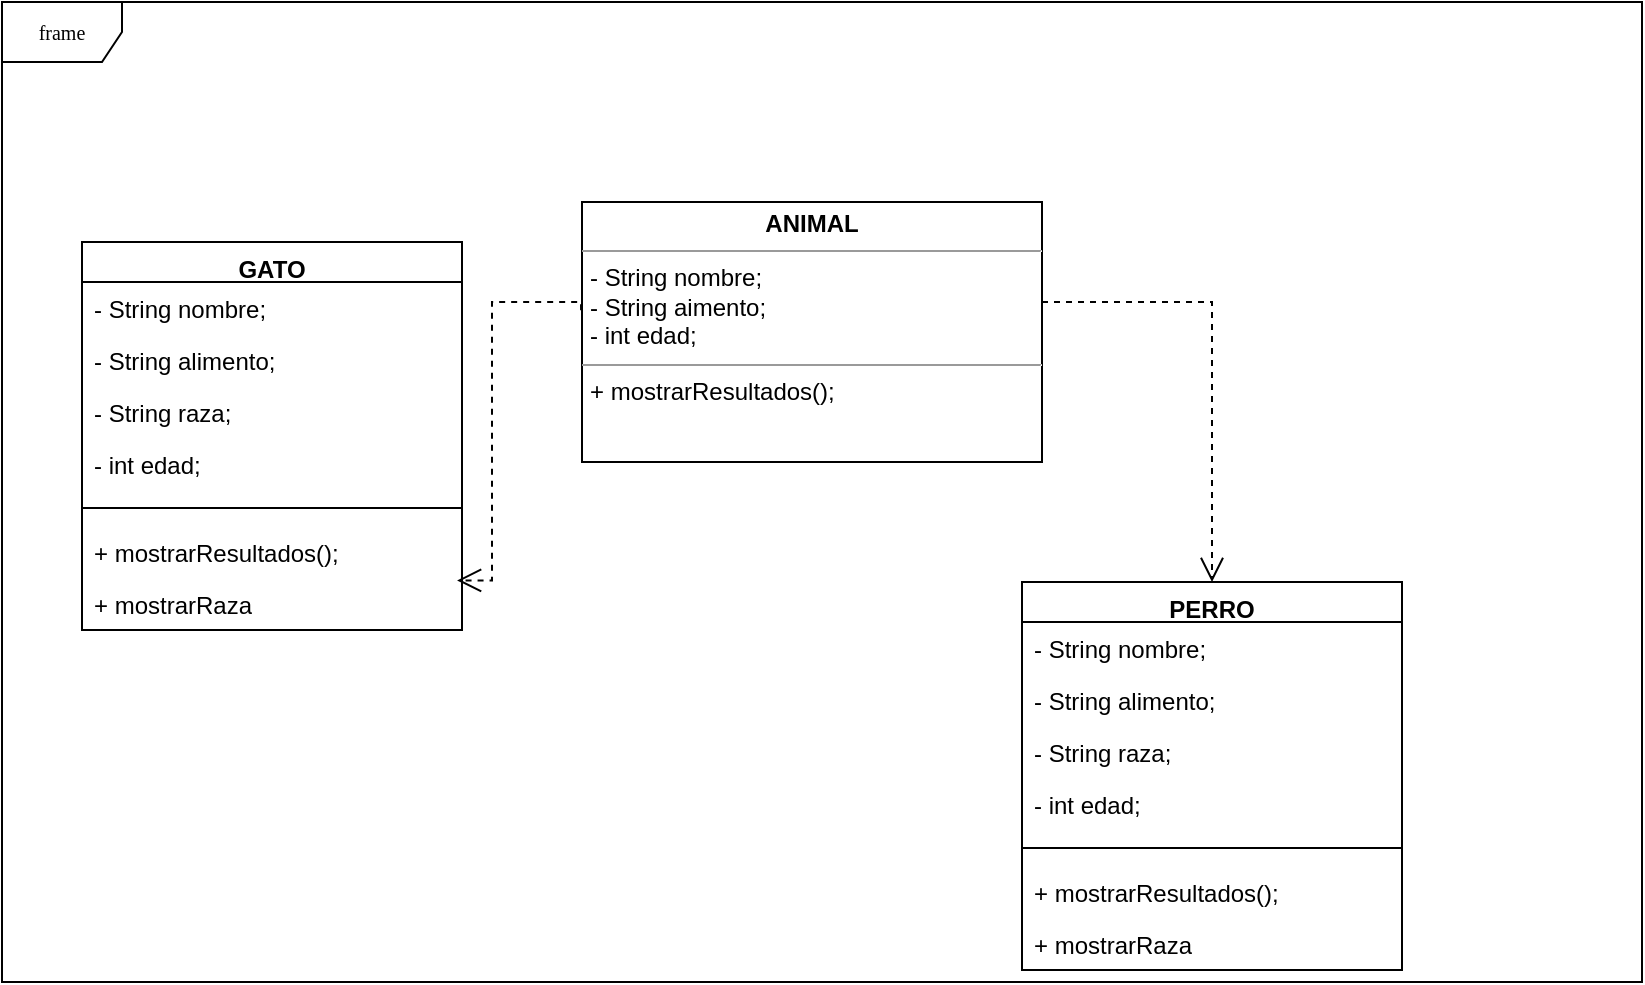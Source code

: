 <mxfile version="24.3.1" type="device">
  <diagram name="Page-1" id="c4acf3e9-155e-7222-9cf6-157b1a14988f">
    <mxGraphModel dx="1032" dy="418" grid="1" gridSize="10" guides="1" tooltips="1" connect="1" arrows="1" fold="1" page="1" pageScale="1" pageWidth="850" pageHeight="1100" background="none" math="0" shadow="0">
      <root>
        <mxCell id="0" />
        <mxCell id="1" parent="0" />
        <mxCell id="17acba5748e5396b-1" value="frame" style="shape=umlFrame;whiteSpace=wrap;html=1;rounded=0;shadow=0;comic=0;labelBackgroundColor=none;strokeWidth=1;fontFamily=Verdana;fontSize=10;align=center;" parent="1" vertex="1">
          <mxGeometry y="320" width="820" height="490" as="geometry" />
        </mxCell>
        <mxCell id="5d2195bd80daf111-40" style="edgeStyle=orthogonalEdgeStyle;rounded=0;html=1;dashed=1;labelBackgroundColor=none;startFill=0;endArrow=open;endFill=0;endSize=10;fontFamily=Verdana;fontSize=10;" parent="1" edge="1">
          <mxGeometry relative="1" as="geometry">
            <Array as="points" />
            <mxPoint x="730" y="838" as="targetPoint" />
          </mxGeometry>
        </mxCell>
        <mxCell id="5d2195bd80daf111-39" style="edgeStyle=orthogonalEdgeStyle;rounded=0;html=1;dashed=1;labelBackgroundColor=none;startFill=0;endArrow=open;endFill=0;endSize=10;fontFamily=Verdana;fontSize=10;" parent="1" edge="1">
          <mxGeometry relative="1" as="geometry">
            <mxPoint x="730" y="948" as="sourcePoint" />
          </mxGeometry>
        </mxCell>
        <mxCell id="5d2195bd80daf111-41" style="edgeStyle=orthogonalEdgeStyle;rounded=0;html=1;dashed=1;labelBackgroundColor=none;startFill=0;endArrow=open;endFill=0;endSize=10;fontFamily=Verdana;fontSize=10;" parent="1" edge="1">
          <mxGeometry relative="1" as="geometry">
            <Array as="points" />
            <mxPoint x="730" y="628" as="targetPoint" />
          </mxGeometry>
        </mxCell>
        <mxCell id="5d2195bd80daf111-35" style="edgeStyle=orthogonalEdgeStyle;rounded=0;html=1;dashed=1;labelBackgroundColor=none;startFill=0;endArrow=open;endFill=0;endSize=10;fontFamily=Verdana;fontSize=10;entryX=0.5;entryY=0;entryDx=0;entryDy=0;" parent="1" edge="1">
          <mxGeometry relative="1" as="geometry">
            <Array as="points">
              <mxPoint x="605" y="470" />
            </Array>
            <mxPoint x="520" y="470" as="sourcePoint" />
            <mxPoint x="605" y="610" as="targetPoint" />
          </mxGeometry>
        </mxCell>
        <mxCell id="5d2195bd80daf111-9" value="&lt;p style=&quot;margin:0px;margin-top:4px;text-align:center;&quot;&gt;&lt;b&gt;ANIMAL&lt;/b&gt;&lt;/p&gt;&lt;hr size=&quot;1&quot;&gt;&lt;p style=&quot;margin:0px;margin-left:4px;&quot;&gt;- String nombre;&lt;/p&gt;&lt;p style=&quot;margin:0px;margin-left:4px;&quot;&gt;- String aimento;&lt;/p&gt;&lt;p style=&quot;margin:0px;margin-left:4px;&quot;&gt;- int edad;&lt;/p&gt;&lt;hr size=&quot;1&quot;&gt;&lt;p style=&quot;margin:0px;margin-left:4px;&quot;&gt;+ mostrarResultados();&lt;/p&gt;" style="verticalAlign=top;align=left;overflow=fill;fontSize=12;fontFamily=Helvetica;html=1;rounded=0;shadow=0;comic=0;labelBackgroundColor=none;strokeWidth=1" parent="1" vertex="1">
          <mxGeometry x="290" y="420" width="230" height="130" as="geometry" />
        </mxCell>
        <mxCell id="5d2195bd80daf111-26" style="edgeStyle=orthogonalEdgeStyle;rounded=0;html=1;dashed=1;labelBackgroundColor=none;startFill=0;endArrow=open;endFill=0;endSize=10;fontFamily=Verdana;fontSize=10;" parent="1" edge="1">
          <mxGeometry relative="1" as="geometry">
            <Array as="points" />
            <mxPoint x="640" y="300" as="sourcePoint" />
          </mxGeometry>
        </mxCell>
        <mxCell id="5d2195bd80daf111-21" style="edgeStyle=orthogonalEdgeStyle;rounded=0;html=1;labelBackgroundColor=none;startFill=0;endArrow=open;endFill=0;endSize=10;fontFamily=Verdana;fontSize=10;dashed=1;" parent="1" edge="1">
          <mxGeometry relative="1" as="geometry">
            <mxPoint x="250" y="157" as="sourcePoint" />
          </mxGeometry>
        </mxCell>
        <mxCell id="5d2195bd80daf111-22" style="edgeStyle=orthogonalEdgeStyle;rounded=0;html=1;exitX=1;exitY=0.75;dashed=1;labelBackgroundColor=none;startFill=0;endArrow=open;endFill=0;endSize=10;fontFamily=Verdana;fontSize=10;" parent="1" edge="1">
          <mxGeometry relative="1" as="geometry">
            <Array as="points">
              <mxPoint x="530" y="192" />
              <mxPoint x="530" y="142" />
            </Array>
            <mxPoint x="250" y="192" as="sourcePoint" />
          </mxGeometry>
        </mxCell>
        <mxCell id="5d2195bd80daf111-23" style="edgeStyle=orthogonalEdgeStyle;rounded=0;html=1;dashed=1;labelBackgroundColor=none;startFill=0;endArrow=open;endFill=0;endSize=10;fontFamily=Verdana;fontSize=10;" parent="1" edge="1">
          <mxGeometry relative="1" as="geometry">
            <Array as="points">
              <mxPoint x="320" y="290" />
              <mxPoint x="320" y="120" />
            </Array>
            <mxPoint x="250" y="290" as="sourcePoint" />
          </mxGeometry>
        </mxCell>
        <mxCell id="5d2195bd80daf111-24" style="edgeStyle=orthogonalEdgeStyle;rounded=0;html=1;dashed=1;labelBackgroundColor=none;startFill=0;endArrow=open;endFill=0;endSize=10;fontFamily=Verdana;fontSize=10;" parent="1" edge="1">
          <mxGeometry relative="1" as="geometry">
            <Array as="points">
              <mxPoint x="350" y="310" />
              <mxPoint x="350" y="210" />
              <mxPoint x="550" y="210" />
              <mxPoint x="550" y="160" />
            </Array>
            <mxPoint x="250" y="310" as="sourcePoint" />
          </mxGeometry>
        </mxCell>
        <mxCell id="5d2195bd80daf111-25" style="edgeStyle=orthogonalEdgeStyle;rounded=0;html=1;dashed=1;labelBackgroundColor=none;startFill=0;endArrow=open;endFill=0;endSize=10;fontFamily=Verdana;fontSize=10;" parent="1" edge="1">
          <mxGeometry relative="1" as="geometry">
            <Array as="points">
              <mxPoint x="370" y="340" />
              <mxPoint x="370" y="300" />
            </Array>
            <mxPoint x="250" y="340" as="sourcePoint" />
          </mxGeometry>
        </mxCell>
        <mxCell id="5d2195bd80daf111-30" style="edgeStyle=orthogonalEdgeStyle;rounded=0;html=1;dashed=1;labelBackgroundColor=none;startFill=0;endArrow=open;endFill=0;endSize=10;fontFamily=Verdana;fontSize=10;" parent="1" edge="1">
          <mxGeometry relative="1" as="geometry">
            <Array as="points">
              <mxPoint x="300" y="580" />
              <mxPoint x="300" y="642" />
            </Array>
            <mxPoint x="250" y="580" as="sourcePoint" />
          </mxGeometry>
        </mxCell>
        <mxCell id="5d2195bd80daf111-32" style="edgeStyle=orthogonalEdgeStyle;rounded=0;html=1;dashed=1;labelBackgroundColor=none;startFill=0;endArrow=open;endFill=0;endSize=10;fontFamily=Verdana;fontSize=10;" parent="1" edge="1">
          <mxGeometry relative="1" as="geometry">
            <Array as="points">
              <mxPoint x="170" y="780" />
            </Array>
            <mxPoint x="190" y="780" as="targetPoint" />
          </mxGeometry>
        </mxCell>
        <mxCell id="DcEerxaQ6nuBDRZrCJeR-3" style="edgeStyle=orthogonalEdgeStyle;rounded=0;html=1;dashed=1;labelBackgroundColor=none;startFill=0;endArrow=open;endFill=0;endSize=10;fontFamily=Verdana;fontSize=10;exitX=-0.002;exitY=0.416;exitDx=0;exitDy=0;exitPerimeter=0;entryX=0.987;entryY=0.046;entryDx=0;entryDy=0;entryPerimeter=0;" parent="1" source="5d2195bd80daf111-9" edge="1" target="DcEerxaQ6nuBDRZrCJeR-12">
          <mxGeometry relative="1" as="geometry">
            <Array as="points">
              <mxPoint x="290" y="470" />
              <mxPoint x="245" y="470" />
              <mxPoint x="245" y="609" />
            </Array>
            <mxPoint x="220" y="470" as="sourcePoint" />
            <mxPoint x="245.0" y="610" as="targetPoint" />
          </mxGeometry>
        </mxCell>
        <mxCell id="DcEerxaQ6nuBDRZrCJeR-5" value="GATO" style="swimlane;fontStyle=1;align=center;verticalAlign=top;childLayout=stackLayout;horizontal=1;startSize=20;horizontalStack=0;resizeParent=1;resizeParentMax=0;resizeLast=0;collapsible=1;marginBottom=0;whiteSpace=wrap;html=1;" parent="1" vertex="1">
          <mxGeometry x="40" y="440" width="190" height="194" as="geometry" />
        </mxCell>
        <mxCell id="DcEerxaQ6nuBDRZrCJeR-6" value="- String nombre;&lt;div&gt;&lt;br&gt;&lt;/div&gt;" style="text;strokeColor=none;fillColor=none;align=left;verticalAlign=top;spacingLeft=4;spacingRight=4;overflow=hidden;rotatable=0;points=[[0,0.5],[1,0.5]];portConstraint=eastwest;whiteSpace=wrap;html=1;" parent="DcEerxaQ6nuBDRZrCJeR-5" vertex="1">
          <mxGeometry y="20" width="190" height="26" as="geometry" />
        </mxCell>
        <mxCell id="DcEerxaQ6nuBDRZrCJeR-9" value="&lt;font style=&quot;vertical-align: inherit;&quot;&gt;&lt;font style=&quot;vertical-align: inherit;&quot;&gt;&lt;font style=&quot;vertical-align: inherit;&quot;&gt;&lt;font style=&quot;vertical-align: inherit;&quot;&gt;- String alimento;&lt;/font&gt;&lt;/font&gt;&lt;/font&gt;&lt;/font&gt;&lt;div&gt;&lt;br&gt;&lt;/div&gt;" style="text;strokeColor=none;fillColor=none;align=left;verticalAlign=top;spacingLeft=4;spacingRight=4;overflow=hidden;rotatable=0;points=[[0,0.5],[1,0.5]];portConstraint=eastwest;whiteSpace=wrap;html=1;" parent="DcEerxaQ6nuBDRZrCJeR-5" vertex="1">
          <mxGeometry y="46" width="190" height="26" as="geometry" />
        </mxCell>
        <mxCell id="DcEerxaQ6nuBDRZrCJeR-8" value="&lt;font style=&quot;vertical-align: inherit;&quot;&gt;&lt;font style=&quot;vertical-align: inherit;&quot;&gt;- String raza;&lt;/font&gt;&lt;/font&gt;" style="text;strokeColor=none;fillColor=none;align=left;verticalAlign=top;spacingLeft=4;spacingRight=4;overflow=hidden;rotatable=0;points=[[0,0.5],[1,0.5]];portConstraint=eastwest;whiteSpace=wrap;html=1;" parent="DcEerxaQ6nuBDRZrCJeR-5" vertex="1">
          <mxGeometry y="72" width="190" height="26" as="geometry" />
        </mxCell>
        <mxCell id="DcEerxaQ6nuBDRZrCJeR-10" value="&lt;div&gt;- int edad;&lt;/div&gt;" style="text;strokeColor=none;fillColor=none;align=left;verticalAlign=top;spacingLeft=4;spacingRight=4;overflow=hidden;rotatable=0;points=[[0,0.5],[1,0.5]];portConstraint=eastwest;whiteSpace=wrap;html=1;" parent="DcEerxaQ6nuBDRZrCJeR-5" vertex="1">
          <mxGeometry y="98" width="190" height="26" as="geometry" />
        </mxCell>
        <mxCell id="DcEerxaQ6nuBDRZrCJeR-7" value="" style="line;strokeWidth=1;fillColor=none;align=left;verticalAlign=middle;spacingTop=-1;spacingLeft=3;spacingRight=3;rotatable=0;labelPosition=right;points=[];portConstraint=eastwest;strokeColor=inherit;" parent="DcEerxaQ6nuBDRZrCJeR-5" vertex="1">
          <mxGeometry y="124" width="190" height="18" as="geometry" />
        </mxCell>
        <mxCell id="DcEerxaQ6nuBDRZrCJeR-11" value="+ mostrarResultados();" style="text;strokeColor=none;fillColor=none;align=left;verticalAlign=top;spacingLeft=4;spacingRight=4;overflow=hidden;rotatable=0;points=[[0,0.5],[1,0.5]];portConstraint=eastwest;whiteSpace=wrap;html=1;" parent="DcEerxaQ6nuBDRZrCJeR-5" vertex="1">
          <mxGeometry y="142" width="190" height="26" as="geometry" />
        </mxCell>
        <mxCell id="DcEerxaQ6nuBDRZrCJeR-12" value="+ mostrarRaza" style="text;strokeColor=none;fillColor=none;align=left;verticalAlign=top;spacingLeft=4;spacingRight=4;overflow=hidden;rotatable=0;points=[[0,0.5],[1,0.5]];portConstraint=eastwest;whiteSpace=wrap;html=1;" parent="DcEerxaQ6nuBDRZrCJeR-5" vertex="1">
          <mxGeometry y="168" width="190" height="26" as="geometry" />
        </mxCell>
        <mxCell id="ycFy3uGaE2-rx5IJOdeB-4" value="PERRO" style="swimlane;fontStyle=1;align=center;verticalAlign=top;childLayout=stackLayout;horizontal=1;startSize=20;horizontalStack=0;resizeParent=1;resizeParentMax=0;resizeLast=0;collapsible=1;marginBottom=0;whiteSpace=wrap;html=1;" vertex="1" parent="1">
          <mxGeometry x="510" y="610" width="190" height="194" as="geometry" />
        </mxCell>
        <mxCell id="ycFy3uGaE2-rx5IJOdeB-5" value="- String nombre;&lt;div&gt;&lt;br&gt;&lt;/div&gt;" style="text;strokeColor=none;fillColor=none;align=left;verticalAlign=top;spacingLeft=4;spacingRight=4;overflow=hidden;rotatable=0;points=[[0,0.5],[1,0.5]];portConstraint=eastwest;whiteSpace=wrap;html=1;" vertex="1" parent="ycFy3uGaE2-rx5IJOdeB-4">
          <mxGeometry y="20" width="190" height="26" as="geometry" />
        </mxCell>
        <mxCell id="ycFy3uGaE2-rx5IJOdeB-6" value="&lt;font style=&quot;vertical-align: inherit;&quot;&gt;&lt;font style=&quot;vertical-align: inherit;&quot;&gt;&lt;font style=&quot;vertical-align: inherit;&quot;&gt;&lt;font style=&quot;vertical-align: inherit;&quot;&gt;- String alimento;&lt;/font&gt;&lt;/font&gt;&lt;/font&gt;&lt;/font&gt;&lt;div&gt;&lt;br&gt;&lt;/div&gt;" style="text;strokeColor=none;fillColor=none;align=left;verticalAlign=top;spacingLeft=4;spacingRight=4;overflow=hidden;rotatable=0;points=[[0,0.5],[1,0.5]];portConstraint=eastwest;whiteSpace=wrap;html=1;" vertex="1" parent="ycFy3uGaE2-rx5IJOdeB-4">
          <mxGeometry y="46" width="190" height="26" as="geometry" />
        </mxCell>
        <mxCell id="ycFy3uGaE2-rx5IJOdeB-7" value="&lt;font style=&quot;vertical-align: inherit;&quot;&gt;&lt;font style=&quot;vertical-align: inherit;&quot;&gt;- String raza;&lt;/font&gt;&lt;/font&gt;" style="text;strokeColor=none;fillColor=none;align=left;verticalAlign=top;spacingLeft=4;spacingRight=4;overflow=hidden;rotatable=0;points=[[0,0.5],[1,0.5]];portConstraint=eastwest;whiteSpace=wrap;html=1;" vertex="1" parent="ycFy3uGaE2-rx5IJOdeB-4">
          <mxGeometry y="72" width="190" height="26" as="geometry" />
        </mxCell>
        <mxCell id="ycFy3uGaE2-rx5IJOdeB-8" value="&lt;div&gt;- int edad;&lt;/div&gt;" style="text;strokeColor=none;fillColor=none;align=left;verticalAlign=top;spacingLeft=4;spacingRight=4;overflow=hidden;rotatable=0;points=[[0,0.5],[1,0.5]];portConstraint=eastwest;whiteSpace=wrap;html=1;" vertex="1" parent="ycFy3uGaE2-rx5IJOdeB-4">
          <mxGeometry y="98" width="190" height="26" as="geometry" />
        </mxCell>
        <mxCell id="ycFy3uGaE2-rx5IJOdeB-9" value="" style="line;strokeWidth=1;fillColor=none;align=left;verticalAlign=middle;spacingTop=-1;spacingLeft=3;spacingRight=3;rotatable=0;labelPosition=right;points=[];portConstraint=eastwest;strokeColor=inherit;" vertex="1" parent="ycFy3uGaE2-rx5IJOdeB-4">
          <mxGeometry y="124" width="190" height="18" as="geometry" />
        </mxCell>
        <mxCell id="ycFy3uGaE2-rx5IJOdeB-10" value="+ mostrarResultados();" style="text;strokeColor=none;fillColor=none;align=left;verticalAlign=top;spacingLeft=4;spacingRight=4;overflow=hidden;rotatable=0;points=[[0,0.5],[1,0.5]];portConstraint=eastwest;whiteSpace=wrap;html=1;" vertex="1" parent="ycFy3uGaE2-rx5IJOdeB-4">
          <mxGeometry y="142" width="190" height="26" as="geometry" />
        </mxCell>
        <mxCell id="ycFy3uGaE2-rx5IJOdeB-11" value="+ mostrarRaza" style="text;strokeColor=none;fillColor=none;align=left;verticalAlign=top;spacingLeft=4;spacingRight=4;overflow=hidden;rotatable=0;points=[[0,0.5],[1,0.5]];portConstraint=eastwest;whiteSpace=wrap;html=1;" vertex="1" parent="ycFy3uGaE2-rx5IJOdeB-4">
          <mxGeometry y="168" width="190" height="26" as="geometry" />
        </mxCell>
      </root>
    </mxGraphModel>
  </diagram>
</mxfile>

